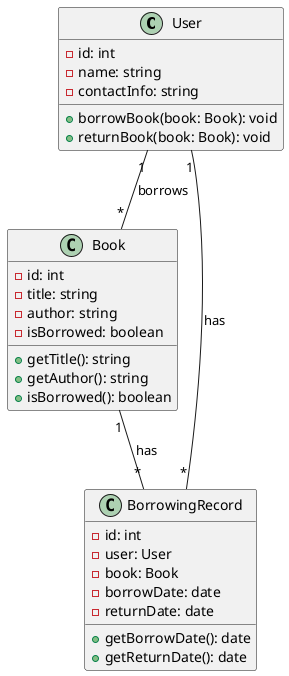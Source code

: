 @startuml
class User {
    - id: int
    - name: string
    - contactInfo: string
    + borrowBook(book: Book): void
    + returnBook(book: Book): void
}

class Book {
    - id: int
    - title: string
    - author: string
    - isBorrowed: boolean
    + getTitle(): string
    + getAuthor(): string
    + isBorrowed(): boolean
}

class BorrowingRecord {
    - id: int
    - user: User
    - book: Book
    - borrowDate: date
    - returnDate: date
    + getBorrowDate(): date
    + getReturnDate(): date
}

User "1" -- "*" BorrowingRecord : has
Book "1" -- "*" BorrowingRecord : has
User "1" -- "*" Book : borrows

@enduml